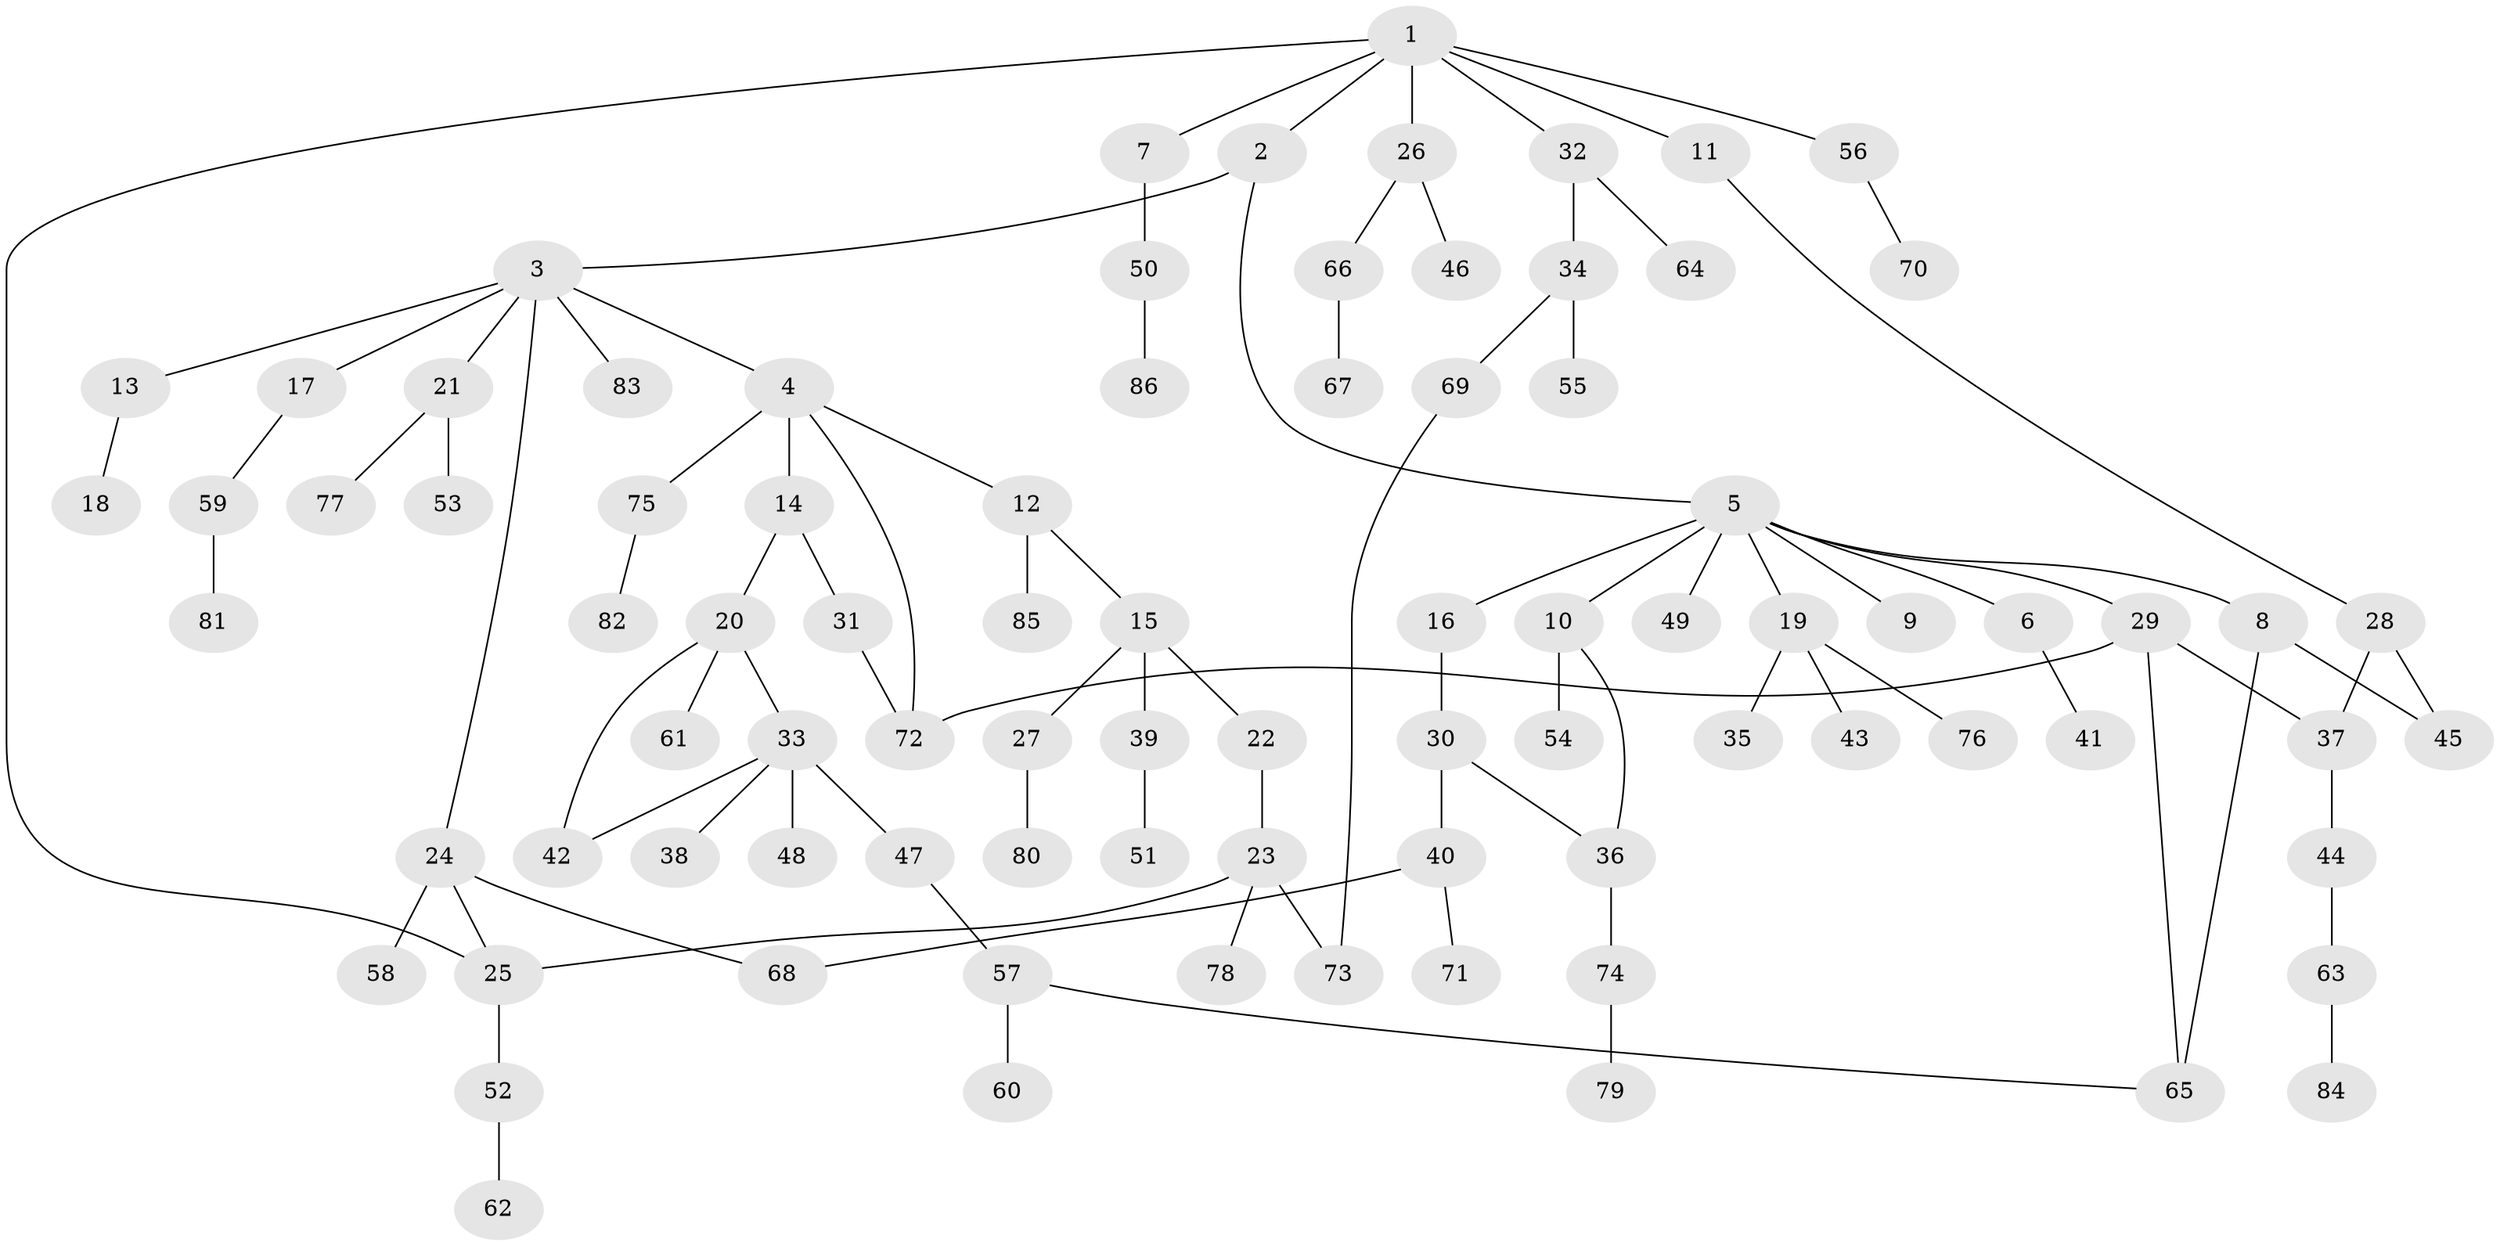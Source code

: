 // coarse degree distribution, {8: 0.016666666666666666, 1: 0.48333333333333334, 4: 0.13333333333333333, 2: 0.21666666666666667, 3: 0.11666666666666667, 9: 0.016666666666666666, 7: 0.016666666666666666}
// Generated by graph-tools (version 1.1) at 2025/45/03/04/25 21:45:06]
// undirected, 86 vertices, 97 edges
graph export_dot {
graph [start="1"]
  node [color=gray90,style=filled];
  1;
  2;
  3;
  4;
  5;
  6;
  7;
  8;
  9;
  10;
  11;
  12;
  13;
  14;
  15;
  16;
  17;
  18;
  19;
  20;
  21;
  22;
  23;
  24;
  25;
  26;
  27;
  28;
  29;
  30;
  31;
  32;
  33;
  34;
  35;
  36;
  37;
  38;
  39;
  40;
  41;
  42;
  43;
  44;
  45;
  46;
  47;
  48;
  49;
  50;
  51;
  52;
  53;
  54;
  55;
  56;
  57;
  58;
  59;
  60;
  61;
  62;
  63;
  64;
  65;
  66;
  67;
  68;
  69;
  70;
  71;
  72;
  73;
  74;
  75;
  76;
  77;
  78;
  79;
  80;
  81;
  82;
  83;
  84;
  85;
  86;
  1 -- 2;
  1 -- 7;
  1 -- 11;
  1 -- 25;
  1 -- 26;
  1 -- 32;
  1 -- 56;
  2 -- 3;
  2 -- 5;
  3 -- 4;
  3 -- 13;
  3 -- 17;
  3 -- 21;
  3 -- 24;
  3 -- 83;
  4 -- 12;
  4 -- 14;
  4 -- 75;
  4 -- 72;
  5 -- 6;
  5 -- 8;
  5 -- 9;
  5 -- 10;
  5 -- 16;
  5 -- 19;
  5 -- 29;
  5 -- 49;
  6 -- 41;
  7 -- 50;
  8 -- 45;
  8 -- 65;
  10 -- 54;
  10 -- 36;
  11 -- 28;
  12 -- 15;
  12 -- 85;
  13 -- 18;
  14 -- 20;
  14 -- 31;
  15 -- 22;
  15 -- 27;
  15 -- 39;
  16 -- 30;
  17 -- 59;
  19 -- 35;
  19 -- 43;
  19 -- 76;
  20 -- 33;
  20 -- 42;
  20 -- 61;
  21 -- 53;
  21 -- 77;
  22 -- 23;
  23 -- 78;
  23 -- 73;
  23 -- 25;
  24 -- 58;
  24 -- 25;
  24 -- 68;
  25 -- 52;
  26 -- 46;
  26 -- 66;
  27 -- 80;
  28 -- 37;
  28 -- 45;
  29 -- 65;
  29 -- 72;
  29 -- 37;
  30 -- 36;
  30 -- 40;
  31 -- 72;
  32 -- 34;
  32 -- 64;
  33 -- 38;
  33 -- 47;
  33 -- 48;
  33 -- 42;
  34 -- 55;
  34 -- 69;
  36 -- 74;
  37 -- 44;
  39 -- 51;
  40 -- 68;
  40 -- 71;
  44 -- 63;
  47 -- 57;
  50 -- 86;
  52 -- 62;
  56 -- 70;
  57 -- 60;
  57 -- 65;
  59 -- 81;
  63 -- 84;
  66 -- 67;
  69 -- 73;
  74 -- 79;
  75 -- 82;
}
